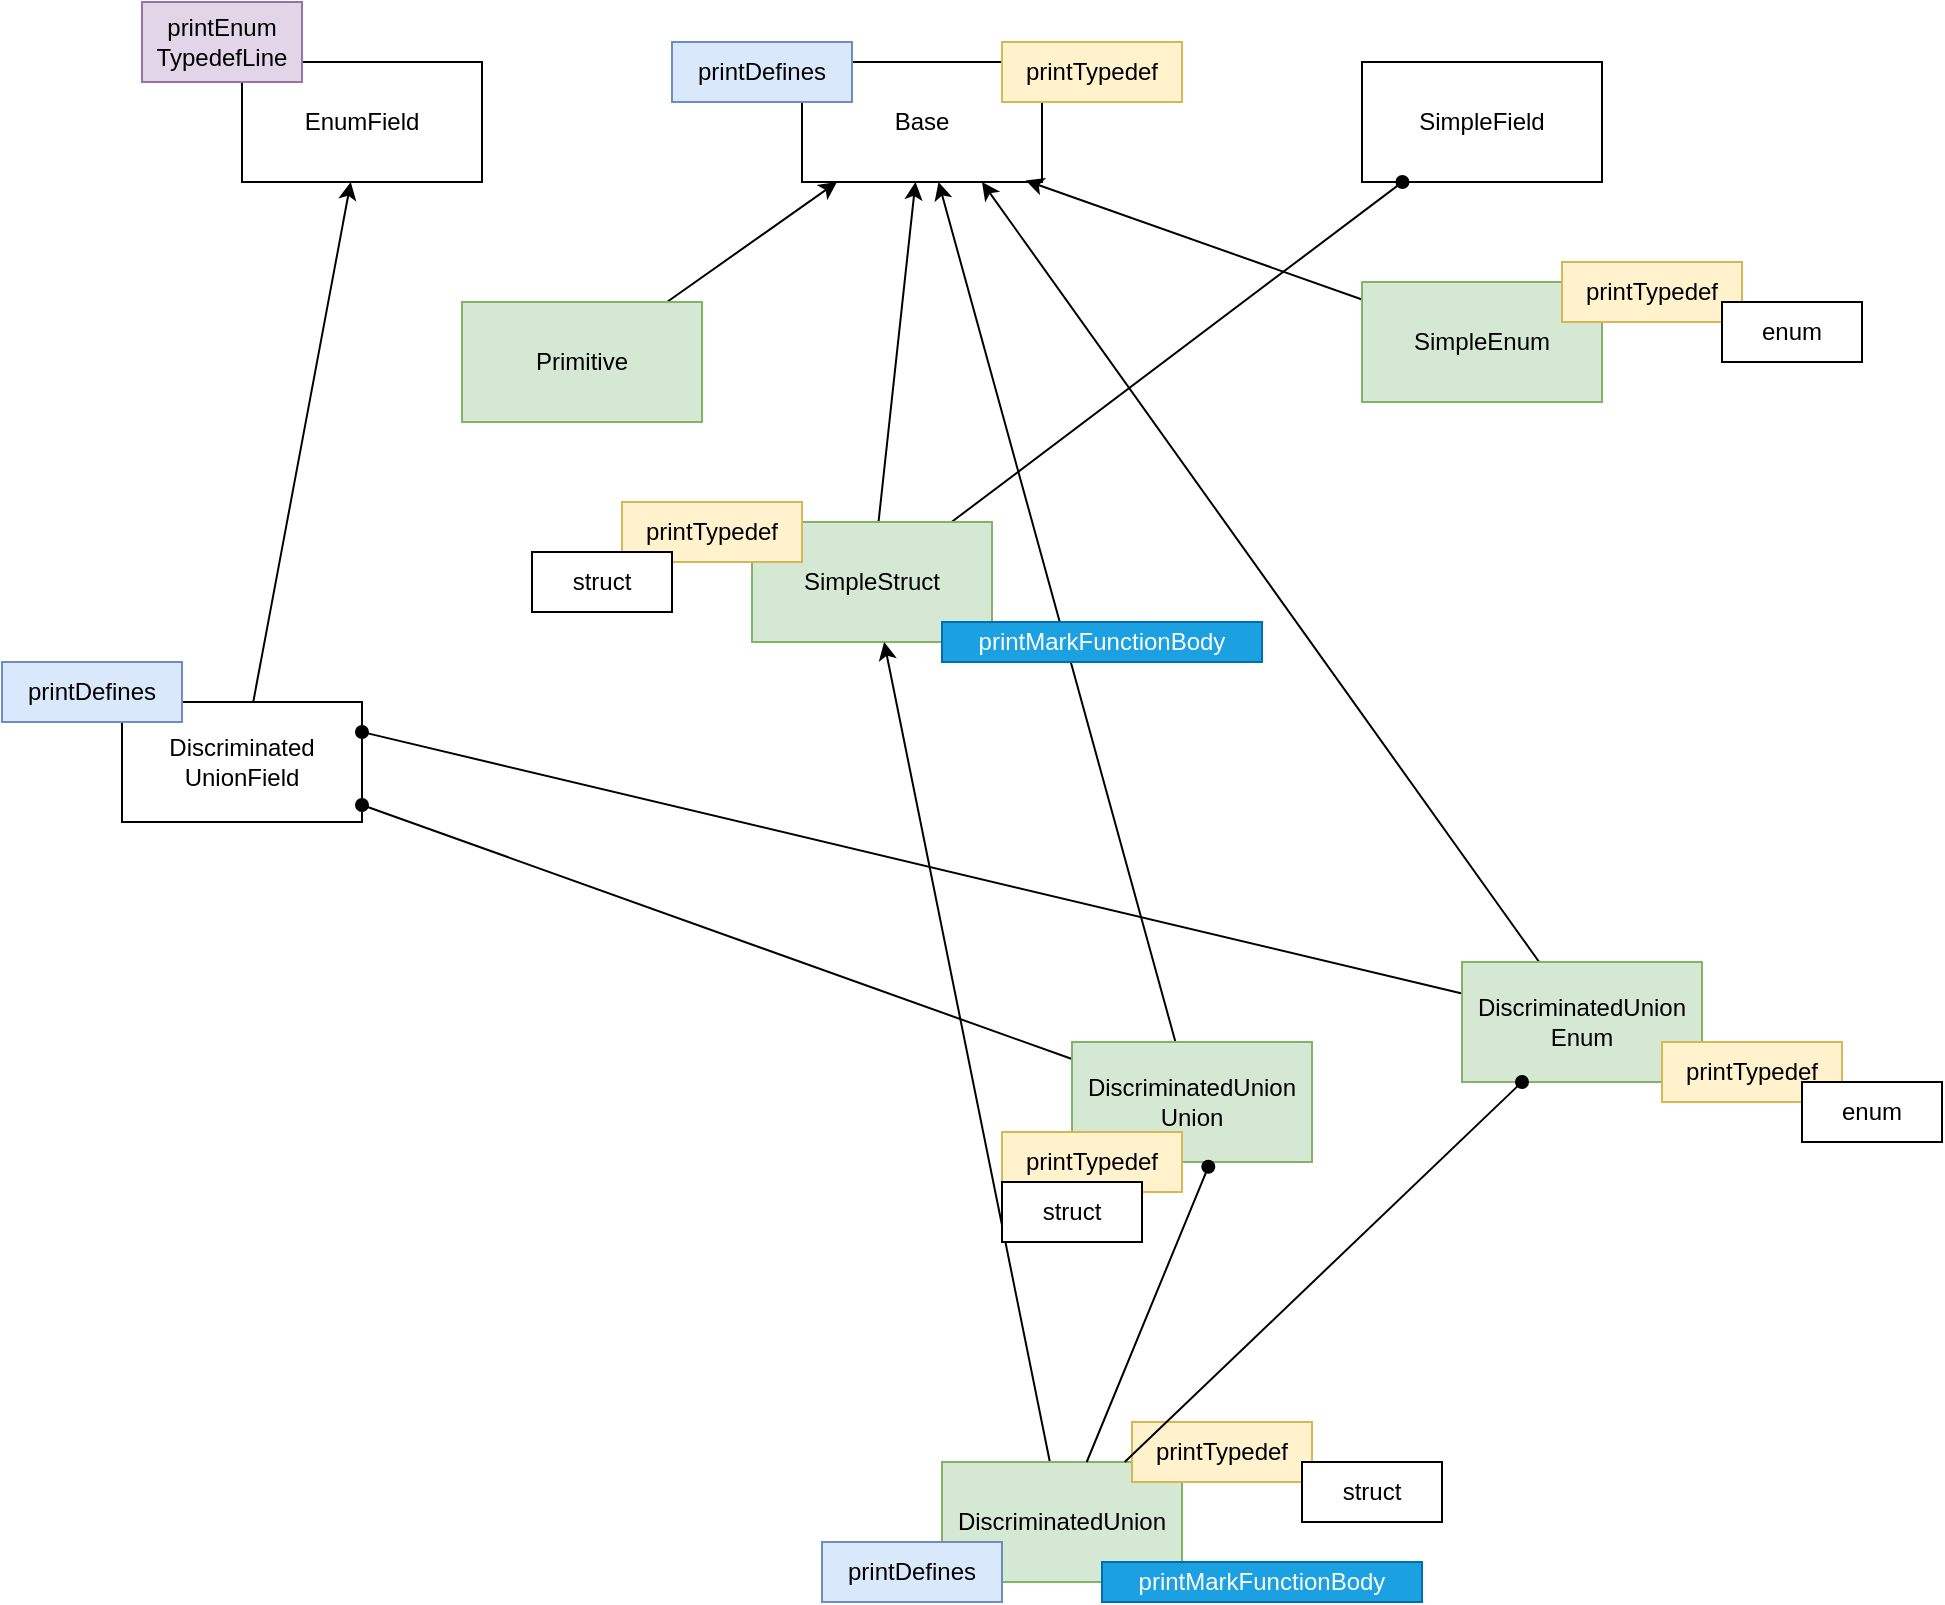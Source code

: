<mxfile version="21.2.8" type="device">
  <diagram name="Page-1" id="n8l4Z4l1VfJZoCW4nRgB">
    <mxGraphModel dx="1508" dy="1295" grid="1" gridSize="10" guides="1" tooltips="1" connect="1" arrows="1" fold="1" page="0" pageScale="1" pageWidth="827" pageHeight="1169" math="0" shadow="0">
      <root>
        <mxCell id="0" />
        <mxCell id="1" parent="0" />
        <mxCell id="QnOYNE30lohvEfLOPm0h-1" value="Base" style="rounded=0;whiteSpace=wrap;html=1;" parent="1" vertex="1">
          <mxGeometry x="320" y="160" width="120" height="60" as="geometry" />
        </mxCell>
        <mxCell id="QnOYNE30lohvEfLOPm0h-2" value="EnumField" style="rounded=0;whiteSpace=wrap;html=1;" parent="1" vertex="1">
          <mxGeometry x="40" y="160" width="120" height="60" as="geometry" />
        </mxCell>
        <mxCell id="QnOYNE30lohvEfLOPm0h-3" value="SimpleField" style="rounded=0;whiteSpace=wrap;html=1;" parent="1" vertex="1">
          <mxGeometry x="600" y="160" width="120" height="60" as="geometry" />
        </mxCell>
        <mxCell id="QnOYNE30lohvEfLOPm0h-5" style="edgeStyle=none;rounded=0;orthogonalLoop=1;jettySize=auto;html=1;" parent="1" source="QnOYNE30lohvEfLOPm0h-4" target="QnOYNE30lohvEfLOPm0h-1" edge="1">
          <mxGeometry relative="1" as="geometry" />
        </mxCell>
        <mxCell id="QnOYNE30lohvEfLOPm0h-44" style="edgeStyle=none;rounded=0;orthogonalLoop=1;jettySize=auto;html=1;endArrow=oval;endFill=1;" parent="1" source="QnOYNE30lohvEfLOPm0h-4" target="QnOYNE30lohvEfLOPm0h-3" edge="1">
          <mxGeometry relative="1" as="geometry" />
        </mxCell>
        <mxCell id="QnOYNE30lohvEfLOPm0h-4" value="SimpleStruct" style="rounded=0;whiteSpace=wrap;html=1;fillColor=#d5e8d4;strokeColor=#82b366;" parent="1" vertex="1">
          <mxGeometry x="295" y="390" width="120" height="60" as="geometry" />
        </mxCell>
        <mxCell id="QnOYNE30lohvEfLOPm0h-7" style="edgeStyle=none;rounded=0;orthogonalLoop=1;jettySize=auto;html=1;" parent="1" source="QnOYNE30lohvEfLOPm0h-6" target="QnOYNE30lohvEfLOPm0h-2" edge="1">
          <mxGeometry relative="1" as="geometry" />
        </mxCell>
        <mxCell id="QnOYNE30lohvEfLOPm0h-6" value="Discriminated&lt;br&gt;UnionField" style="rounded=0;whiteSpace=wrap;html=1;" parent="1" vertex="1">
          <mxGeometry x="-20" y="480" width="120" height="60" as="geometry" />
        </mxCell>
        <mxCell id="QnOYNE30lohvEfLOPm0h-13" style="edgeStyle=none;rounded=0;orthogonalLoop=1;jettySize=auto;html=1;" parent="1" source="QnOYNE30lohvEfLOPm0h-12" target="QnOYNE30lohvEfLOPm0h-4" edge="1">
          <mxGeometry relative="1" as="geometry">
            <mxPoint x="340.909" y="590" as="targetPoint" />
          </mxGeometry>
        </mxCell>
        <mxCell id="QnOYNE30lohvEfLOPm0h-12" value="DiscriminatedUnion" style="rounded=0;whiteSpace=wrap;html=1;fillColor=#d5e8d4;strokeColor=#82b366;" parent="1" vertex="1">
          <mxGeometry x="390" y="860" width="120" height="60" as="geometry" />
        </mxCell>
        <mxCell id="QnOYNE30lohvEfLOPm0h-15" style="edgeStyle=none;rounded=0;orthogonalLoop=1;jettySize=auto;html=1;" parent="1" source="QnOYNE30lohvEfLOPm0h-14" target="QnOYNE30lohvEfLOPm0h-1" edge="1">
          <mxGeometry relative="1" as="geometry" />
        </mxCell>
        <mxCell id="QnOYNE30lohvEfLOPm0h-42" style="edgeStyle=none;rounded=0;orthogonalLoop=1;jettySize=auto;html=1;endArrow=oval;endFill=1;" parent="1" source="QnOYNE30lohvEfLOPm0h-14" target="QnOYNE30lohvEfLOPm0h-6" edge="1">
          <mxGeometry relative="1" as="geometry" />
        </mxCell>
        <mxCell id="QnOYNE30lohvEfLOPm0h-14" value="DiscriminatedUnion&lt;br&gt;Union" style="rounded=0;whiteSpace=wrap;html=1;fillColor=#d5e8d4;strokeColor=#82b366;" parent="1" vertex="1">
          <mxGeometry x="455" y="650" width="120" height="60" as="geometry" />
        </mxCell>
        <mxCell id="QnOYNE30lohvEfLOPm0h-17" style="edgeStyle=none;rounded=0;orthogonalLoop=1;jettySize=auto;html=1;entryX=0.932;entryY=0.987;entryDx=0;entryDy=0;entryPerimeter=0;" parent="1" source="QnOYNE30lohvEfLOPm0h-16" target="QnOYNE30lohvEfLOPm0h-1" edge="1">
          <mxGeometry relative="1" as="geometry" />
        </mxCell>
        <mxCell id="QnOYNE30lohvEfLOPm0h-16" value="SimpleEnum" style="rounded=0;whiteSpace=wrap;html=1;fillColor=#d5e8d4;strokeColor=#82b366;" parent="1" vertex="1">
          <mxGeometry x="600" y="270" width="120" height="60" as="geometry" />
        </mxCell>
        <mxCell id="QnOYNE30lohvEfLOPm0h-19" style="edgeStyle=none;rounded=0;orthogonalLoop=1;jettySize=auto;html=1;entryX=0.75;entryY=1;entryDx=0;entryDy=0;" parent="1" source="QnOYNE30lohvEfLOPm0h-18" target="QnOYNE30lohvEfLOPm0h-1" edge="1">
          <mxGeometry relative="1" as="geometry" />
        </mxCell>
        <mxCell id="QnOYNE30lohvEfLOPm0h-43" style="edgeStyle=none;rounded=0;orthogonalLoop=1;jettySize=auto;html=1;endArrow=oval;endFill=1;entryX=1;entryY=0.25;entryDx=0;entryDy=0;" parent="1" source="QnOYNE30lohvEfLOPm0h-18" target="QnOYNE30lohvEfLOPm0h-6" edge="1">
          <mxGeometry relative="1" as="geometry">
            <mxPoint x="110" y="440" as="targetPoint" />
          </mxGeometry>
        </mxCell>
        <mxCell id="QnOYNE30lohvEfLOPm0h-18" value="DiscriminatedUnion&lt;br&gt;Enum" style="rounded=0;whiteSpace=wrap;html=1;fillColor=#d5e8d4;strokeColor=#82b366;" parent="1" vertex="1">
          <mxGeometry x="650" y="610" width="120" height="60" as="geometry" />
        </mxCell>
        <mxCell id="QnOYNE30lohvEfLOPm0h-21" style="edgeStyle=none;rounded=0;orthogonalLoop=1;jettySize=auto;html=1;" parent="1" source="QnOYNE30lohvEfLOPm0h-20" target="QnOYNE30lohvEfLOPm0h-1" edge="1">
          <mxGeometry relative="1" as="geometry" />
        </mxCell>
        <mxCell id="QnOYNE30lohvEfLOPm0h-20" value="Primitive" style="rounded=0;whiteSpace=wrap;html=1;fillColor=#d5e8d4;strokeColor=#82b366;" parent="1" vertex="1">
          <mxGeometry x="150" y="280" width="120" height="60" as="geometry" />
        </mxCell>
        <mxCell id="QnOYNE30lohvEfLOPm0h-22" value="printTypedef" style="rounded=0;whiteSpace=wrap;html=1;fillColor=#fff2cc;strokeColor=#d6b656;" parent="1" vertex="1">
          <mxGeometry x="420" y="150" width="90" height="30" as="geometry" />
        </mxCell>
        <mxCell id="QnOYNE30lohvEfLOPm0h-23" value="printTypedef" style="rounded=0;whiteSpace=wrap;html=1;fillColor=#fff2cc;strokeColor=#d6b656;" parent="1" vertex="1">
          <mxGeometry x="230" y="380" width="90" height="30" as="geometry" />
        </mxCell>
        <mxCell id="QnOYNE30lohvEfLOPm0h-24" value="printTypedef" style="rounded=0;whiteSpace=wrap;html=1;fillColor=#fff2cc;strokeColor=#d6b656;" parent="1" vertex="1">
          <mxGeometry x="485" y="840" width="90" height="30" as="geometry" />
        </mxCell>
        <mxCell id="QnOYNE30lohvEfLOPm0h-25" value="printTypedef" style="rounded=0;whiteSpace=wrap;html=1;fillColor=#fff2cc;strokeColor=#d6b656;" parent="1" vertex="1">
          <mxGeometry x="420" y="695" width="90" height="30" as="geometry" />
        </mxCell>
        <mxCell id="QnOYNE30lohvEfLOPm0h-26" value="printTypedef" style="rounded=0;whiteSpace=wrap;html=1;fillColor=#fff2cc;strokeColor=#d6b656;" parent="1" vertex="1">
          <mxGeometry x="700" y="260" width="90" height="30" as="geometry" />
        </mxCell>
        <mxCell id="QnOYNE30lohvEfLOPm0h-27" value="printTypedef" style="rounded=0;whiteSpace=wrap;html=1;fillColor=#fff2cc;strokeColor=#d6b656;" parent="1" vertex="1">
          <mxGeometry x="750" y="650" width="90" height="30" as="geometry" />
        </mxCell>
        <mxCell id="QnOYNE30lohvEfLOPm0h-28" value="printDefines" style="rounded=0;whiteSpace=wrap;html=1;fillColor=#dae8fc;strokeColor=#6c8ebf;" parent="1" vertex="1">
          <mxGeometry x="255" y="150" width="90" height="30" as="geometry" />
        </mxCell>
        <mxCell id="QnOYNE30lohvEfLOPm0h-29" value="printDefines" style="rounded=0;whiteSpace=wrap;html=1;fillColor=#dae8fc;strokeColor=#6c8ebf;" parent="1" vertex="1">
          <mxGeometry x="-80" y="460" width="90" height="30" as="geometry" />
        </mxCell>
        <mxCell id="QnOYNE30lohvEfLOPm0h-32" value="printDefines" style="rounded=0;whiteSpace=wrap;html=1;fillColor=#dae8fc;strokeColor=#6c8ebf;" parent="1" vertex="1">
          <mxGeometry x="330" y="900" width="90" height="30" as="geometry" />
        </mxCell>
        <mxCell id="QnOYNE30lohvEfLOPm0h-37" value="struct" style="rounded=0;whiteSpace=wrap;html=1;" parent="1" vertex="1">
          <mxGeometry x="570" y="860" width="70" height="30" as="geometry" />
        </mxCell>
        <mxCell id="QnOYNE30lohvEfLOPm0h-38" value="enum" style="rounded=0;whiteSpace=wrap;html=1;" parent="1" vertex="1">
          <mxGeometry x="780" y="280" width="70" height="30" as="geometry" />
        </mxCell>
        <mxCell id="QnOYNE30lohvEfLOPm0h-39" value="enum" style="rounded=0;whiteSpace=wrap;html=1;" parent="1" vertex="1">
          <mxGeometry x="820" y="670" width="70" height="30" as="geometry" />
        </mxCell>
        <mxCell id="QnOYNE30lohvEfLOPm0h-40" value="struct" style="rounded=0;whiteSpace=wrap;html=1;" parent="1" vertex="1">
          <mxGeometry x="185" y="405" width="70" height="30" as="geometry" />
        </mxCell>
        <mxCell id="QnOYNE30lohvEfLOPm0h-41" value="struct" style="rounded=0;whiteSpace=wrap;html=1;" parent="1" vertex="1">
          <mxGeometry x="420" y="720" width="70" height="30" as="geometry" />
        </mxCell>
        <mxCell id="QnOYNE30lohvEfLOPm0h-35" style="edgeStyle=none;rounded=0;orthogonalLoop=1;jettySize=auto;html=1;entryX=0.25;entryY=1;entryDx=0;entryDy=0;endArrow=oval;endFill=1;" parent="1" source="QnOYNE30lohvEfLOPm0h-12" target="QnOYNE30lohvEfLOPm0h-18" edge="1">
          <mxGeometry relative="1" as="geometry" />
        </mxCell>
        <mxCell id="QnOYNE30lohvEfLOPm0h-34" style="edgeStyle=none;rounded=0;orthogonalLoop=1;jettySize=auto;html=1;entryX=0.568;entryY=1.04;entryDx=0;entryDy=0;entryPerimeter=0;endArrow=oval;endFill=1;" parent="1" source="QnOYNE30lohvEfLOPm0h-12" target="QnOYNE30lohvEfLOPm0h-14" edge="1">
          <mxGeometry relative="1" as="geometry" />
        </mxCell>
        <mxCell id="QnOYNE30lohvEfLOPm0h-45" value="printEnum&lt;br&gt;TypedefLine" style="rounded=0;whiteSpace=wrap;html=1;fillColor=#e1d5e7;strokeColor=#9673a6;" parent="1" vertex="1">
          <mxGeometry x="-10" y="130" width="80" height="40" as="geometry" />
        </mxCell>
        <mxCell id="QnOYNE30lohvEfLOPm0h-48" value="printMarkFunctionBody" style="rounded=0;whiteSpace=wrap;html=1;fillColor=#1ba1e2;strokeColor=#006EAF;fontColor=#ffffff;" parent="1" vertex="1">
          <mxGeometry x="390" y="440" width="160" height="20" as="geometry" />
        </mxCell>
        <mxCell id="QnOYNE30lohvEfLOPm0h-50" value="printMarkFunctionBody" style="rounded=0;whiteSpace=wrap;html=1;fillColor=#1ba1e2;strokeColor=#006EAF;fontColor=#ffffff;" parent="1" vertex="1">
          <mxGeometry x="470" y="910" width="160" height="20" as="geometry" />
        </mxCell>
      </root>
    </mxGraphModel>
  </diagram>
</mxfile>
